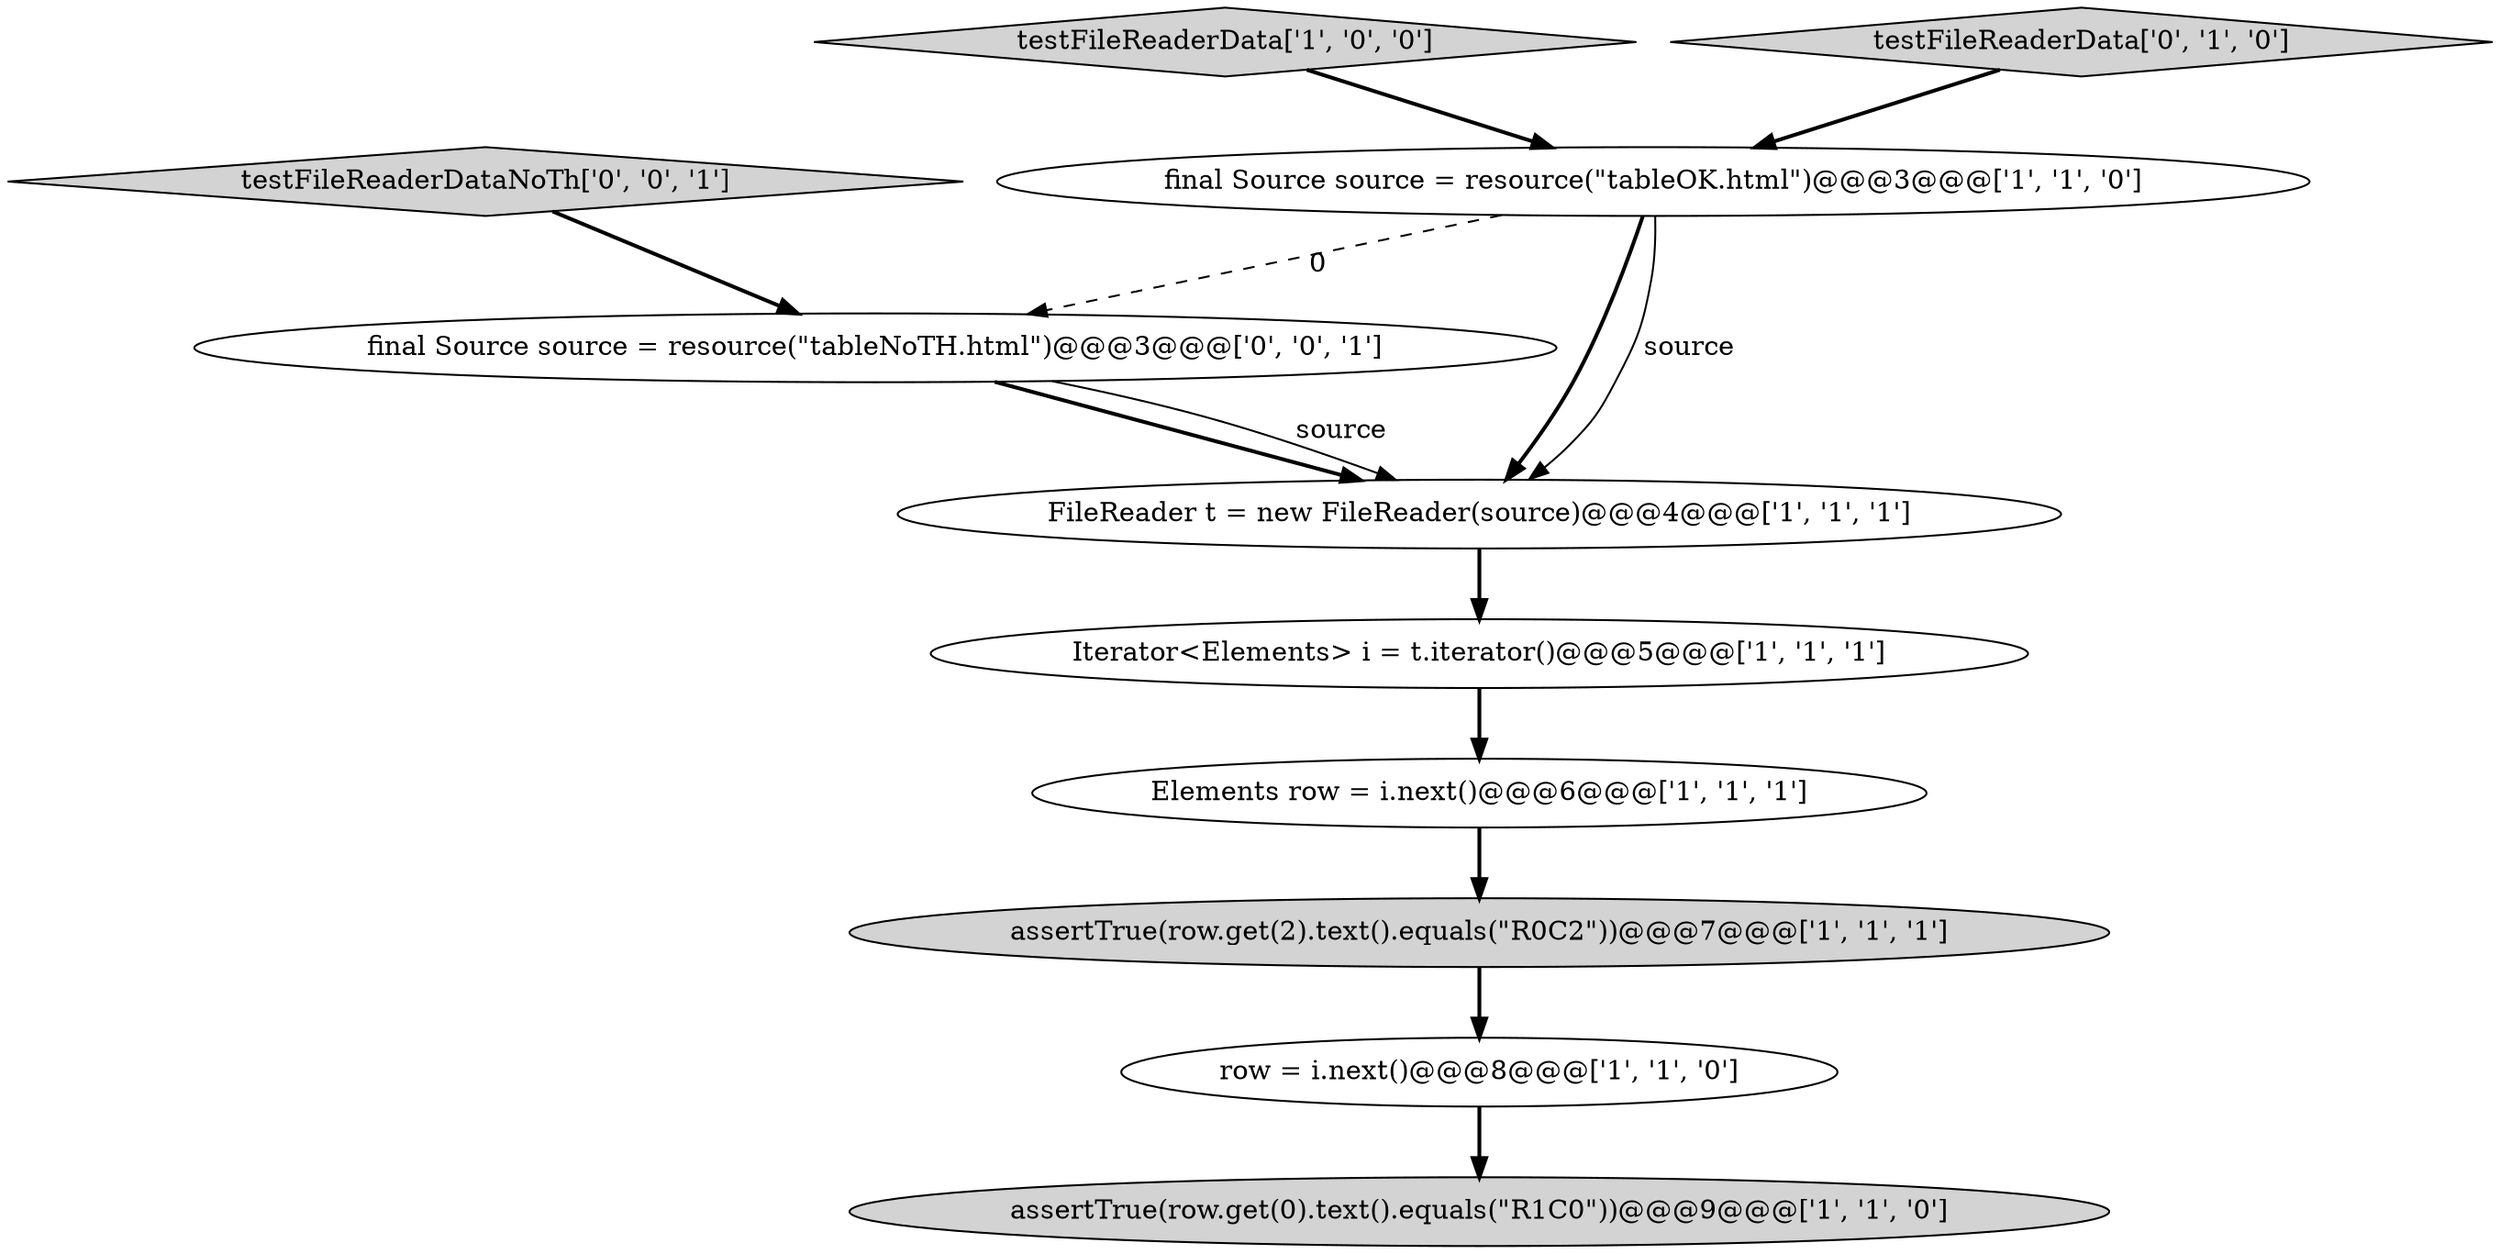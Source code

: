 digraph {
0 [style = filled, label = "Iterator<Elements> i = t.iterator()@@@5@@@['1', '1', '1']", fillcolor = white, shape = ellipse image = "AAA0AAABBB1BBB"];
2 [style = filled, label = "assertTrue(row.get(2).text().equals(\"R0C2\"))@@@7@@@['1', '1', '1']", fillcolor = lightgray, shape = ellipse image = "AAA0AAABBB1BBB"];
4 [style = filled, label = "assertTrue(row.get(0).text().equals(\"R1C0\"))@@@9@@@['1', '1', '0']", fillcolor = lightgray, shape = ellipse image = "AAA0AAABBB1BBB"];
5 [style = filled, label = "row = i.next()@@@8@@@['1', '1', '0']", fillcolor = white, shape = ellipse image = "AAA0AAABBB1BBB"];
1 [style = filled, label = "FileReader t = new FileReader(source)@@@4@@@['1', '1', '1']", fillcolor = white, shape = ellipse image = "AAA0AAABBB1BBB"];
6 [style = filled, label = "testFileReaderData['1', '0', '0']", fillcolor = lightgray, shape = diamond image = "AAA0AAABBB1BBB"];
7 [style = filled, label = "Elements row = i.next()@@@6@@@['1', '1', '1']", fillcolor = white, shape = ellipse image = "AAA0AAABBB1BBB"];
8 [style = filled, label = "testFileReaderData['0', '1', '0']", fillcolor = lightgray, shape = diamond image = "AAA0AAABBB2BBB"];
9 [style = filled, label = "final Source source = resource(\"tableNoTH.html\")@@@3@@@['0', '0', '1']", fillcolor = white, shape = ellipse image = "AAA0AAABBB3BBB"];
10 [style = filled, label = "testFileReaderDataNoTh['0', '0', '1']", fillcolor = lightgray, shape = diamond image = "AAA0AAABBB3BBB"];
3 [style = filled, label = "final Source source = resource(\"tableOK.html\")@@@3@@@['1', '1', '0']", fillcolor = white, shape = ellipse image = "AAA0AAABBB1BBB"];
6->3 [style = bold, label=""];
10->9 [style = bold, label=""];
1->0 [style = bold, label=""];
9->1 [style = bold, label=""];
3->1 [style = bold, label=""];
3->9 [style = dashed, label="0"];
9->1 [style = solid, label="source"];
7->2 [style = bold, label=""];
5->4 [style = bold, label=""];
8->3 [style = bold, label=""];
2->5 [style = bold, label=""];
0->7 [style = bold, label=""];
3->1 [style = solid, label="source"];
}
